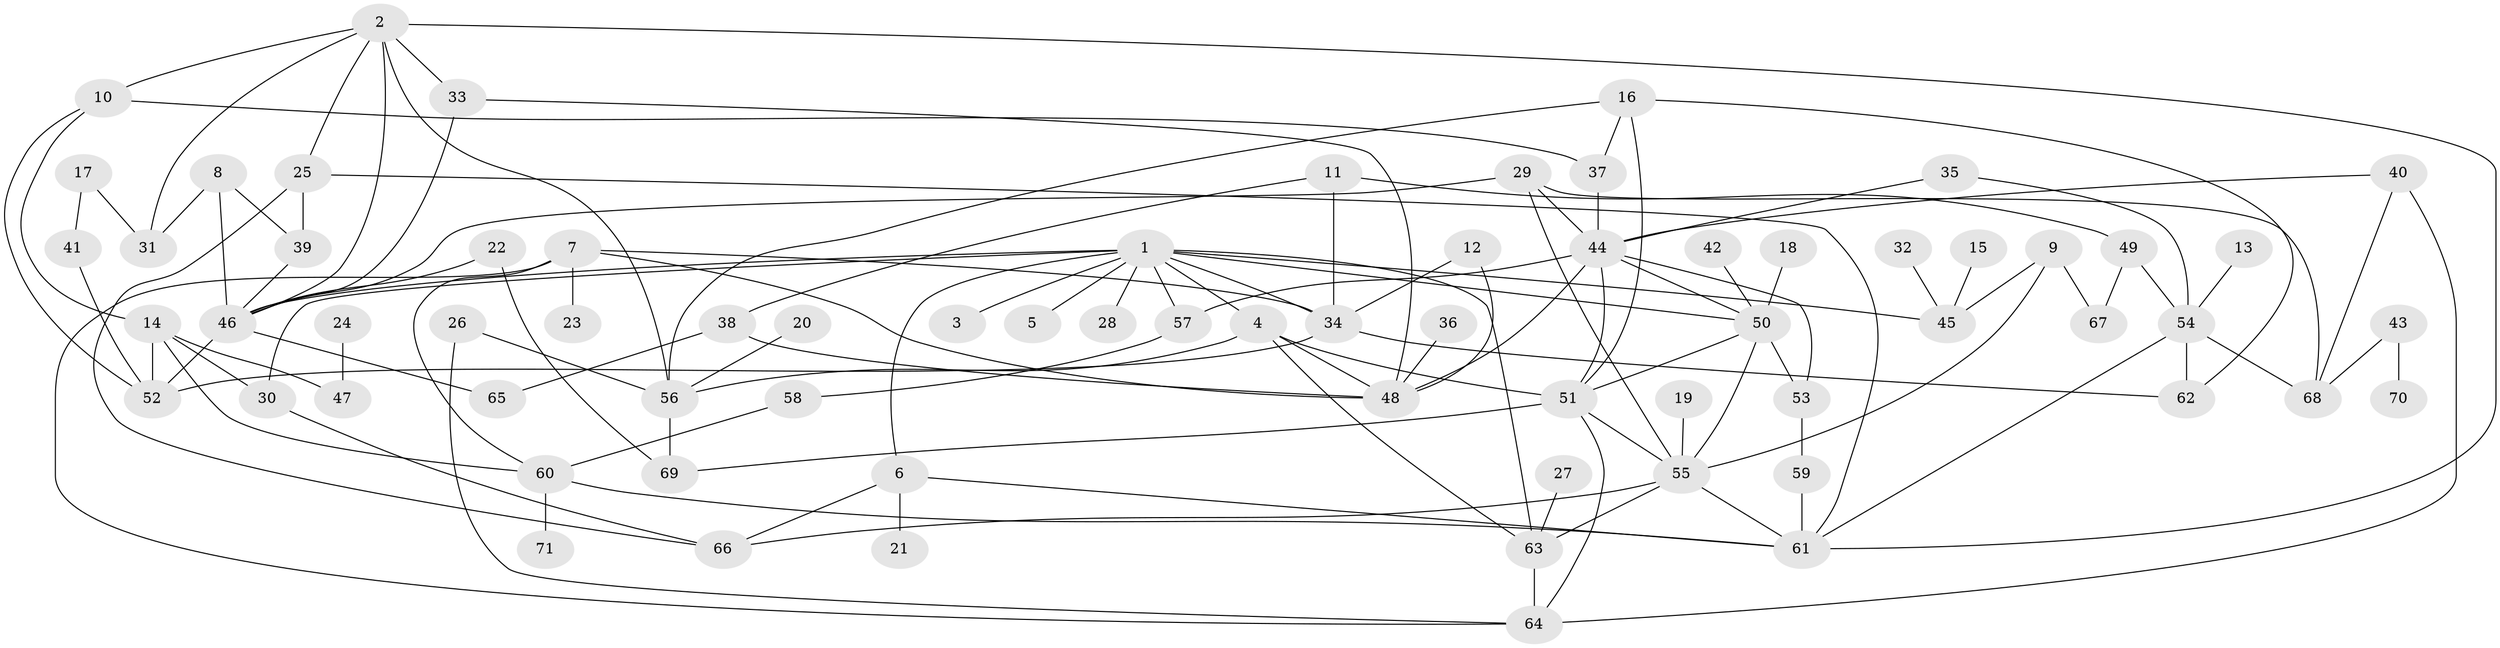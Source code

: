 // original degree distribution, {4: 0.11971830985915492, 6: 0.028169014084507043, 3: 0.2323943661971831, 7: 0.028169014084507043, 5: 0.07746478873239436, 8: 0.007042253521126761, 1: 0.23943661971830985, 2: 0.2676056338028169}
// Generated by graph-tools (version 1.1) at 2025/25/03/09/25 03:25:31]
// undirected, 71 vertices, 122 edges
graph export_dot {
graph [start="1"]
  node [color=gray90,style=filled];
  1;
  2;
  3;
  4;
  5;
  6;
  7;
  8;
  9;
  10;
  11;
  12;
  13;
  14;
  15;
  16;
  17;
  18;
  19;
  20;
  21;
  22;
  23;
  24;
  25;
  26;
  27;
  28;
  29;
  30;
  31;
  32;
  33;
  34;
  35;
  36;
  37;
  38;
  39;
  40;
  41;
  42;
  43;
  44;
  45;
  46;
  47;
  48;
  49;
  50;
  51;
  52;
  53;
  54;
  55;
  56;
  57;
  58;
  59;
  60;
  61;
  62;
  63;
  64;
  65;
  66;
  67;
  68;
  69;
  70;
  71;
  1 -- 3 [weight=1.0];
  1 -- 4 [weight=1.0];
  1 -- 5 [weight=1.0];
  1 -- 6 [weight=1.0];
  1 -- 28 [weight=1.0];
  1 -- 30 [weight=1.0];
  1 -- 34 [weight=1.0];
  1 -- 45 [weight=1.0];
  1 -- 46 [weight=1.0];
  1 -- 50 [weight=1.0];
  1 -- 57 [weight=1.0];
  1 -- 63 [weight=1.0];
  2 -- 10 [weight=1.0];
  2 -- 25 [weight=1.0];
  2 -- 31 [weight=1.0];
  2 -- 33 [weight=2.0];
  2 -- 46 [weight=1.0];
  2 -- 56 [weight=1.0];
  2 -- 61 [weight=1.0];
  4 -- 48 [weight=1.0];
  4 -- 51 [weight=1.0];
  4 -- 56 [weight=1.0];
  4 -- 63 [weight=1.0];
  6 -- 21 [weight=1.0];
  6 -- 61 [weight=1.0];
  6 -- 66 [weight=1.0];
  7 -- 23 [weight=1.0];
  7 -- 34 [weight=1.0];
  7 -- 48 [weight=1.0];
  7 -- 60 [weight=1.0];
  7 -- 64 [weight=1.0];
  8 -- 31 [weight=1.0];
  8 -- 39 [weight=1.0];
  8 -- 46 [weight=1.0];
  9 -- 45 [weight=1.0];
  9 -- 55 [weight=1.0];
  9 -- 67 [weight=1.0];
  10 -- 14 [weight=1.0];
  10 -- 37 [weight=2.0];
  10 -- 52 [weight=1.0];
  11 -- 34 [weight=1.0];
  11 -- 38 [weight=1.0];
  11 -- 49 [weight=1.0];
  12 -- 34 [weight=1.0];
  12 -- 48 [weight=1.0];
  13 -- 54 [weight=1.0];
  14 -- 30 [weight=1.0];
  14 -- 47 [weight=1.0];
  14 -- 52 [weight=1.0];
  14 -- 60 [weight=1.0];
  15 -- 45 [weight=1.0];
  16 -- 37 [weight=1.0];
  16 -- 51 [weight=1.0];
  16 -- 56 [weight=1.0];
  16 -- 62 [weight=1.0];
  17 -- 31 [weight=1.0];
  17 -- 41 [weight=1.0];
  18 -- 50 [weight=1.0];
  19 -- 55 [weight=1.0];
  20 -- 56 [weight=1.0];
  22 -- 46 [weight=1.0];
  22 -- 69 [weight=1.0];
  24 -- 47 [weight=1.0];
  25 -- 39 [weight=1.0];
  25 -- 61 [weight=1.0];
  25 -- 66 [weight=1.0];
  26 -- 56 [weight=1.0];
  26 -- 64 [weight=1.0];
  27 -- 63 [weight=1.0];
  29 -- 44 [weight=1.0];
  29 -- 46 [weight=1.0];
  29 -- 55 [weight=1.0];
  29 -- 68 [weight=1.0];
  30 -- 66 [weight=1.0];
  32 -- 45 [weight=1.0];
  33 -- 46 [weight=1.0];
  33 -- 48 [weight=1.0];
  34 -- 52 [weight=1.0];
  34 -- 62 [weight=1.0];
  35 -- 44 [weight=1.0];
  35 -- 54 [weight=1.0];
  36 -- 48 [weight=1.0];
  37 -- 44 [weight=1.0];
  38 -- 48 [weight=1.0];
  38 -- 65 [weight=1.0];
  39 -- 46 [weight=1.0];
  40 -- 44 [weight=1.0];
  40 -- 64 [weight=1.0];
  40 -- 68 [weight=1.0];
  41 -- 52 [weight=1.0];
  42 -- 50 [weight=1.0];
  43 -- 68 [weight=1.0];
  43 -- 70 [weight=1.0];
  44 -- 48 [weight=1.0];
  44 -- 50 [weight=1.0];
  44 -- 51 [weight=1.0];
  44 -- 53 [weight=1.0];
  44 -- 57 [weight=1.0];
  46 -- 52 [weight=1.0];
  46 -- 65 [weight=1.0];
  49 -- 54 [weight=1.0];
  49 -- 67 [weight=1.0];
  50 -- 51 [weight=2.0];
  50 -- 53 [weight=1.0];
  50 -- 55 [weight=1.0];
  51 -- 55 [weight=1.0];
  51 -- 64 [weight=1.0];
  51 -- 69 [weight=1.0];
  53 -- 59 [weight=1.0];
  54 -- 61 [weight=1.0];
  54 -- 62 [weight=1.0];
  54 -- 68 [weight=1.0];
  55 -- 61 [weight=1.0];
  55 -- 63 [weight=1.0];
  55 -- 66 [weight=1.0];
  56 -- 69 [weight=1.0];
  57 -- 58 [weight=1.0];
  58 -- 60 [weight=1.0];
  59 -- 61 [weight=1.0];
  60 -- 61 [weight=1.0];
  60 -- 71 [weight=1.0];
  63 -- 64 [weight=1.0];
}
